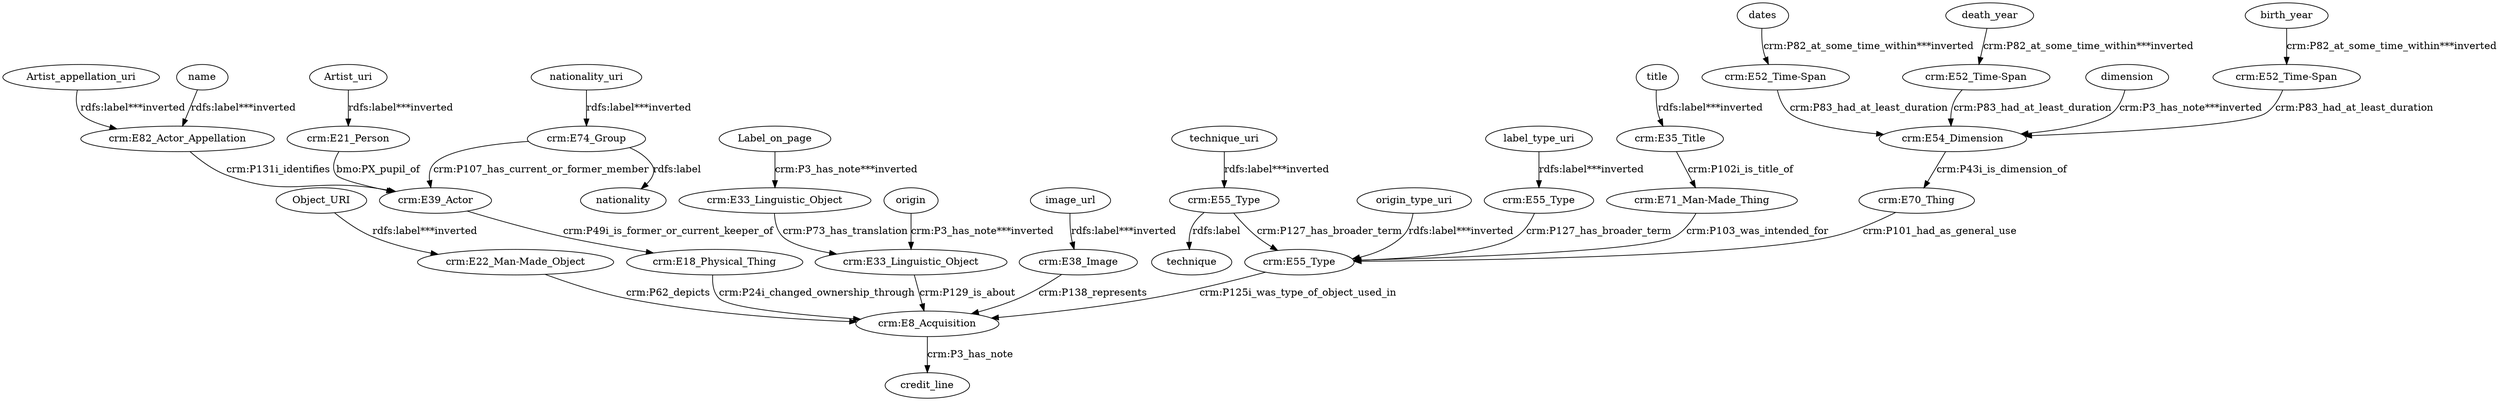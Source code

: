 digraph {
  Artist_appellation_uri [type=attribute_name,label=Artist_appellation_uri]
  "crm:E82_Actor_Appellation1" [type=class_uri,label="crm:E82_Actor_Appellation"]
  Artist_uri [type=attribute_name,label=Artist_uri]
  "crm:E21_Person1" [type=class_uri,label="crm:E21_Person"]
  Label_on_page [type=attribute_name,label=Label_on_page]
  "crm:E33_Linguistic_Object1" [type=class_uri,label="crm:E33_Linguistic_Object"]
  Object_URI [type=attribute_name,label=Object_URI]
  "crm:E22_Man-Made_Object1" [type=class_uri,label="crm:E22_Man-Made_Object"]
  birth_year [type=attribute_name,label=birth_year]
  "crm:E52_Time-Span2" [type=class_uri,label="crm:E52_Time-Span"]
  "crm:E18_Physical_Thing" [type=class_uri,label="crm:E18_Physical_Thing"]
  "crm:E8_Acquisition1" [type=class_uri,label="crm:E8_Acquisition"]
  "crm:E39_Actor" [type=class_uri,label="crm:E39_Actor"]
  "crm:E33_Linguistic_Object2" [type=class_uri,label="crm:E33_Linguistic_Object"]
  "crm:E35_Title1" [type=class_uri,label="crm:E35_Title"]
  "crm:E71_Man-Made_Thing" [type=class_uri,label="crm:E71_Man-Made_Thing"]
  "crm:E38_Image1" [type=class_uri,label="crm:E38_Image"]
  "crm:E52_Time-Span1" [type=class_uri,label="crm:E52_Time-Span"]
  "crm:E54_Dimension1" [type=class_uri,label="crm:E54_Dimension"]
  "crm:E52_Time-Span3" [type=class_uri,label="crm:E52_Time-Span"]
  "crm:E70_Thing" [type=class_uri,label="crm:E70_Thing"]
  "crm:E55_Type1" [type=class_uri,label="crm:E55_Type"]
  "crm:E55_Type3" [type=class_uri,label="crm:E55_Type"]
  technique [type=attribute_name,label=technique]
  "crm:E55_Type2" [type=class_uri,label="crm:E55_Type"]
  "crm:E74_Group1" [type=class_uri,label="crm:E74_Group"]
  nationality [type=attribute_name,label=nationality]
  credit_line [type=attribute_name,label=credit_line]
  dates [type=attribute_name,label=dates]
  death_year [type=attribute_name,label=death_year]
  dimension [type=attribute_name,label=dimension]
  image_url [type=attribute_name,label=image_url]
  label_type_uri [type=attribute_name,label=label_type_uri]
  name [type=attribute_name,label=name]
  nationality_uri [type=attribute_name,label=nationality_uri]
  origin [type=attribute_name,label=origin]
  origin_type_uri [type=attribute_name,label=origin_type_uri]
  technique_uri [type=attribute_name,label=technique_uri]
  title [type=attribute_name,label=title]
  Artist_appellation_uri -> "crm:E82_Actor_Appellation1" [type=st_property_uri,label="rdfs:label***inverted",weight=1]
  Artist_uri -> "crm:E21_Person1" [type=st_property_uri,label="rdfs:label***inverted",weight=1]
  Label_on_page -> "crm:E33_Linguistic_Object1" [type=st_property_uri,label="crm:P3_has_note***inverted",weight=1]
  Object_URI -> "crm:E22_Man-Made_Object1" [type=st_property_uri,label="rdfs:label***inverted",weight=1]
  birth_year -> "crm:E52_Time-Span2" [type=st_property_uri,label="crm:P82_at_some_time_within***inverted",weight=1]
  "crm:E18_Physical_Thing" -> "crm:E8_Acquisition1" [label="crm:P24i_changed_ownership_through",type=direct_property_uri,weight=1]
  "crm:E21_Person1" -> "crm:E39_Actor" [label="bmo:PX_pupil_of",type=direct_property_uri,weight=1]
  "crm:E22_Man-Made_Object1" -> "crm:E8_Acquisition1" [label="crm:P62_depicts",type=inherited,weight=4]
  "crm:E33_Linguistic_Object1" -> "crm:E33_Linguistic_Object2" [label="crm:P73_has_translation",type=direct_property_uri,weight=1]
  "crm:E33_Linguistic_Object2" -> "crm:E8_Acquisition1" [label="crm:P129_is_about",type=inherited,weight=4]
  "crm:E35_Title1" -> "crm:E71_Man-Made_Thing" [label="crm:P102i_is_title_of",type=direct_property_uri,weight=1]
  "crm:E38_Image1" -> "crm:E8_Acquisition1" [label="crm:P138_represents",type=inherited,weight=4]
  "crm:E39_Actor" -> "crm:E18_Physical_Thing" [label="crm:P49i_is_former_or_current_keeper_of",type=direct_property_uri,weight=1]
  "crm:E52_Time-Span1" -> "crm:E54_Dimension1" [label="crm:P83_had_at_least_duration",type=direct_property_uri,weight=1]
  "crm:E52_Time-Span2" -> "crm:E54_Dimension1" [label="crm:P83_had_at_least_duration",type=direct_property_uri,weight=1]
  "crm:E52_Time-Span3" -> "crm:E54_Dimension1" [label="crm:P83_had_at_least_duration",type=direct_property_uri,weight=1]
  "crm:E54_Dimension1" -> "crm:E70_Thing" [label="crm:P43i_is_dimension_of",type=direct_property_uri,weight=1]
  "crm:E55_Type1" -> "crm:E55_Type3" [label="crm:P127_has_broader_term",type=direct_property_uri,weight=1]
  "crm:E55_Type1" -> technique [label="rdfs:label",type=st_property_uri]
  "crm:E55_Type2" -> "crm:E55_Type3" [label="crm:P127_has_broader_term",type=direct_property_uri,weight=1]
  "crm:E55_Type3" -> "crm:E8_Acquisition1" [label="crm:P125i_was_type_of_object_used_in",type=inherited,weight=4]
  "crm:E70_Thing" -> "crm:E55_Type3" [label="crm:P101_had_as_general_use",type=direct_property_uri,weight=1]
  "crm:E71_Man-Made_Thing" -> "crm:E55_Type3" [label="crm:P103_was_intended_for",type=direct_property_uri,weight=1]
  "crm:E74_Group1" -> "crm:E39_Actor" [label="crm:P107_has_current_or_former_member",type=direct_property_uri,weight=1]
  "crm:E74_Group1" -> nationality [label="rdfs:label",type=st_property_uri]
  "crm:E82_Actor_Appellation1" -> "crm:E39_Actor" [label="crm:P131i_identifies",type=direct_property_uri,weight=1]
  "crm:E8_Acquisition1" -> credit_line [label="crm:P3_has_note",type=st_property_uri]
  dates -> "crm:E52_Time-Span1" [type=st_property_uri,label="crm:P82_at_some_time_within***inverted",weight=1]
  death_year -> "crm:E52_Time-Span3" [type=st_property_uri,label="crm:P82_at_some_time_within***inverted",weight=1]
  dimension -> "crm:E54_Dimension1" [type=st_property_uri,label="crm:P3_has_note***inverted",weight=1]
  image_url -> "crm:E38_Image1" [type=st_property_uri,label="rdfs:label***inverted",weight=1]
  label_type_uri -> "crm:E55_Type2" [type=st_property_uri,label="rdfs:label***inverted",weight=1]
  name -> "crm:E82_Actor_Appellation1" [type=st_property_uri,label="rdfs:label***inverted",weight=1]
  nationality_uri -> "crm:E74_Group1" [type=st_property_uri,label="rdfs:label***inverted",weight=1]
  origin -> "crm:E33_Linguistic_Object2" [type=st_property_uri,label="crm:P3_has_note***inverted",weight=1]
  origin_type_uri -> "crm:E55_Type3" [type=st_property_uri,label="rdfs:label***inverted",weight=1]
  technique_uri -> "crm:E55_Type1" [type=st_property_uri,label="rdfs:label***inverted",weight=1]
  title -> "crm:E35_Title1" [type=st_property_uri,label="rdfs:label***inverted",weight=1]
}
